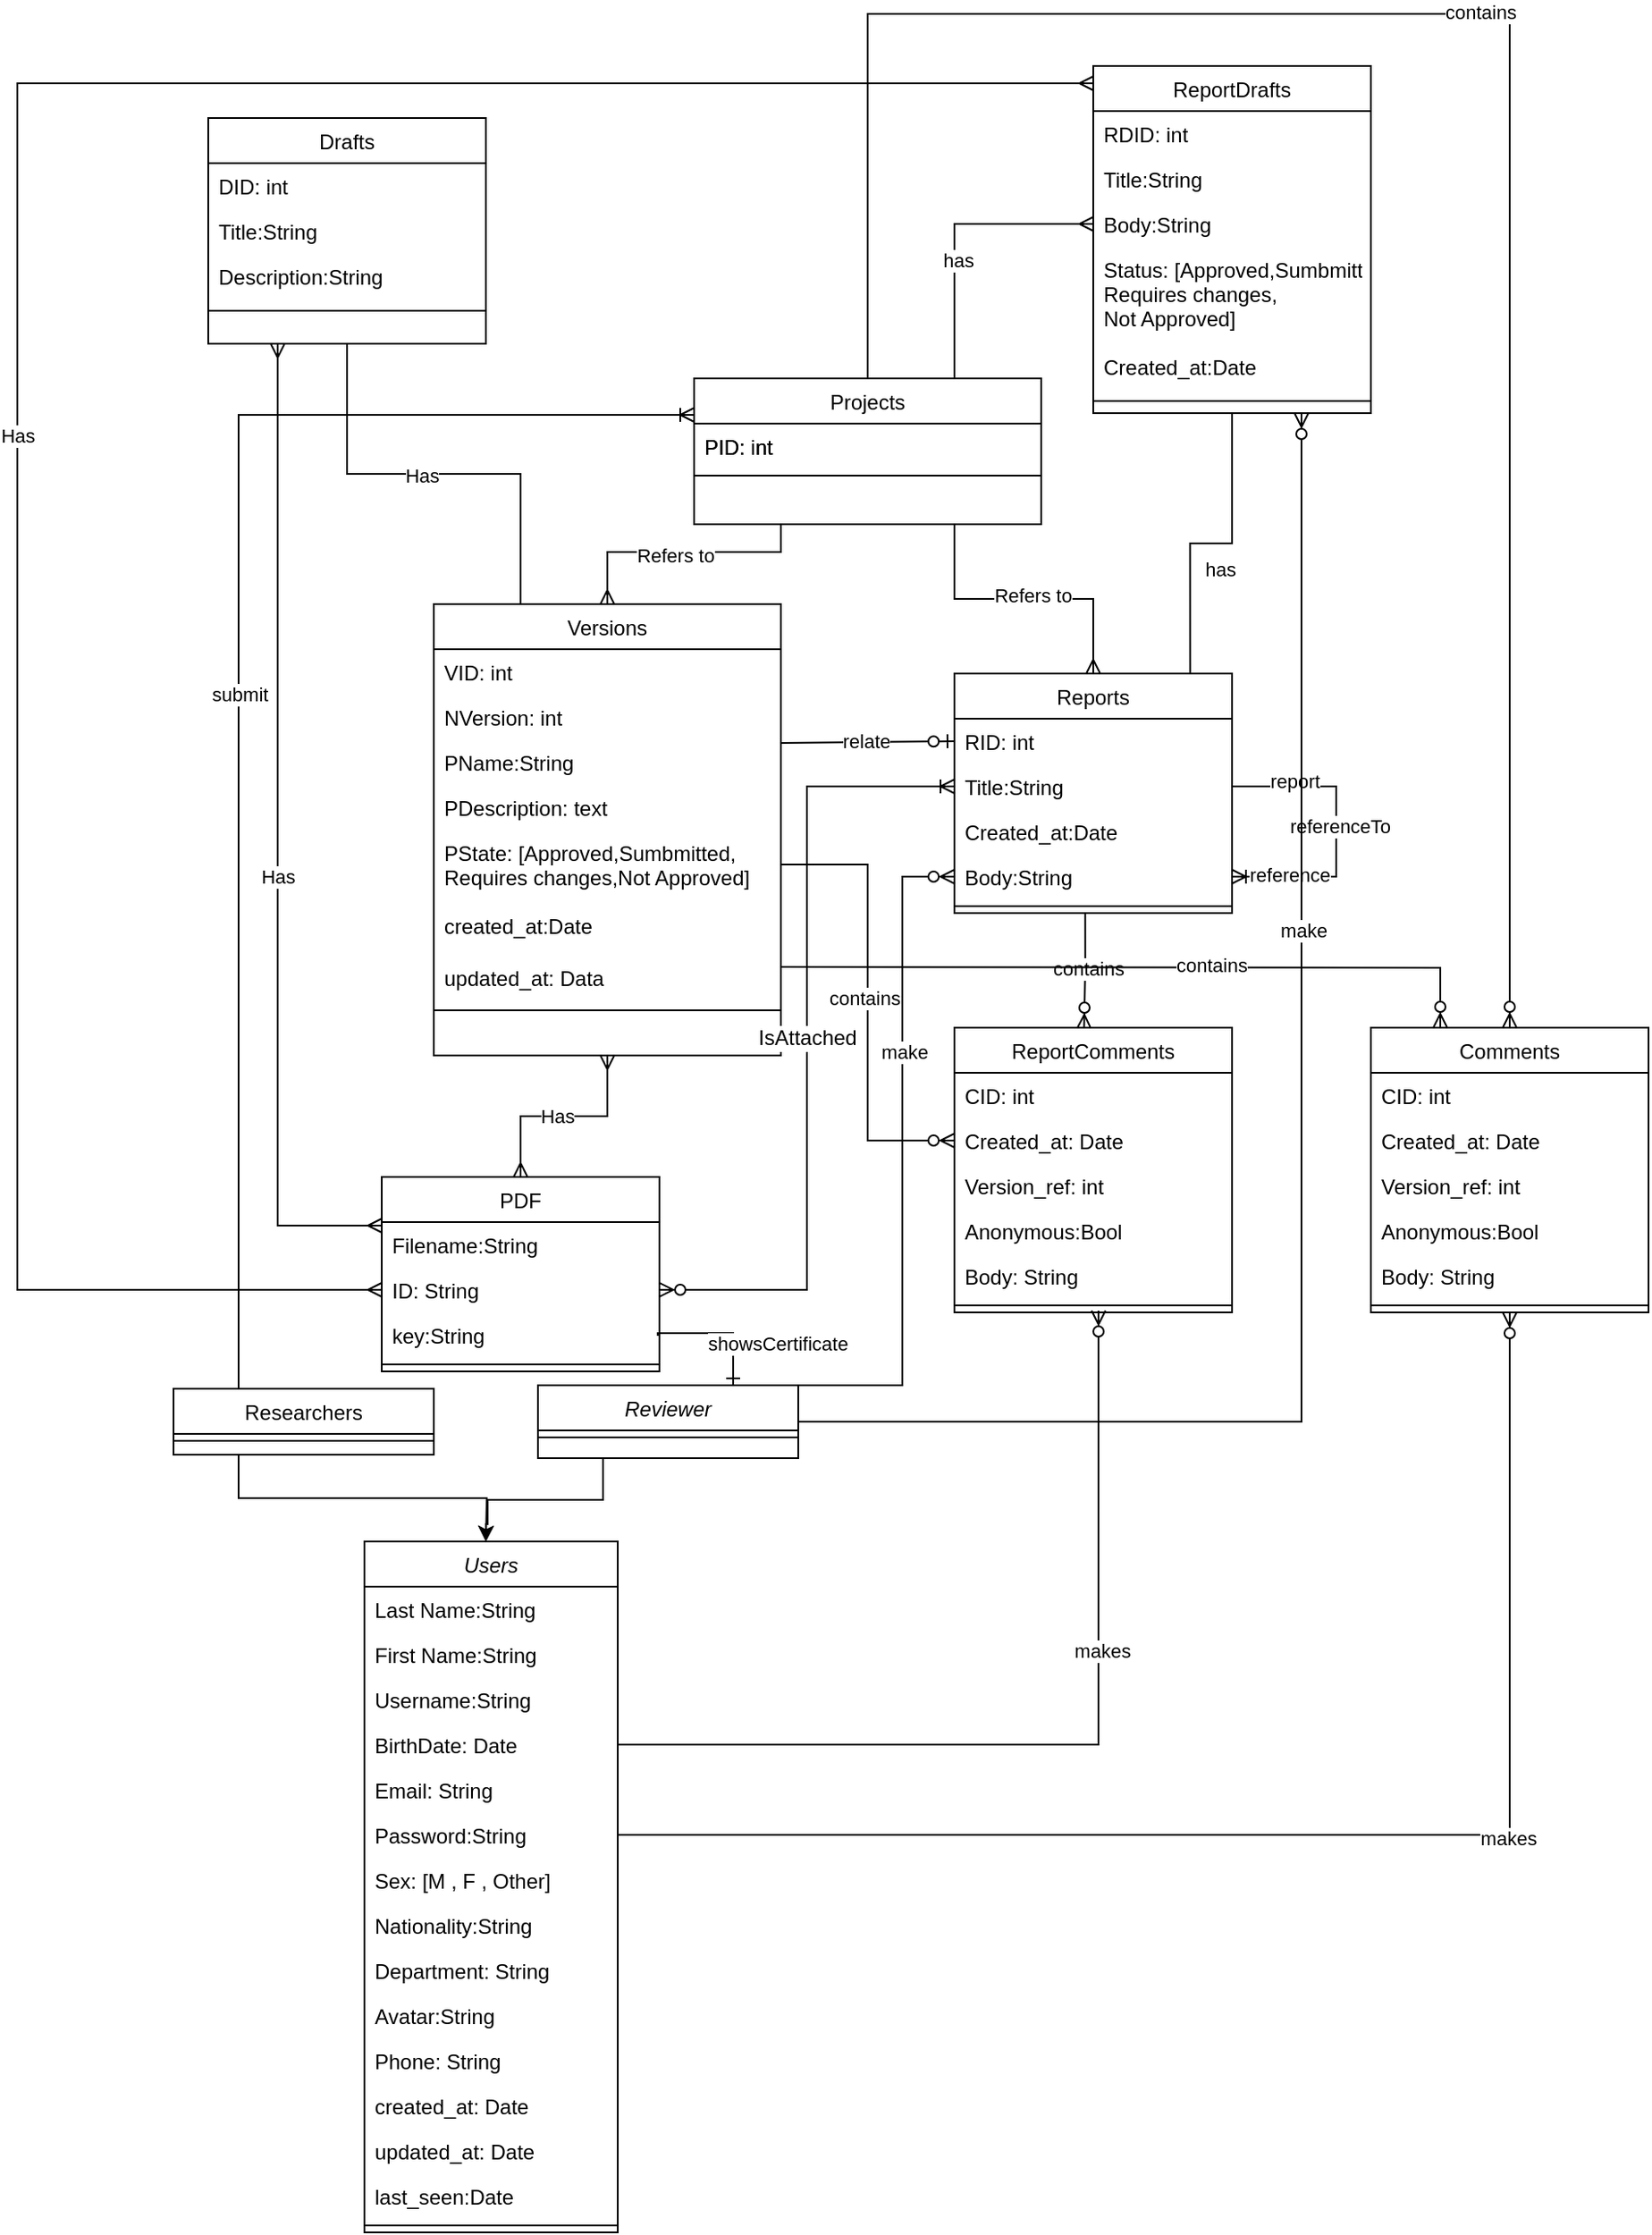 <mxfile version="21.6.6" type="device">
  <diagram id="C5RBs43oDa-KdzZeNtuy" name="Page-1">
    <mxGraphModel dx="1781" dy="1721" grid="1" gridSize="10" guides="1" tooltips="1" connect="1" arrows="1" fold="1" page="1" pageScale="1" pageWidth="827" pageHeight="1169" math="0" shadow="0">
      <root>
        <mxCell id="WIyWlLk6GJQsqaUBKTNV-0" />
        <mxCell id="WIyWlLk6GJQsqaUBKTNV-1" parent="WIyWlLk6GJQsqaUBKTNV-0" />
        <mxCell id="GNHPBiYZyeX198UrOpPf-7" style="edgeStyle=orthogonalEdgeStyle;rounded=0;orthogonalLoop=1;jettySize=auto;html=1;exitX=0.25;exitY=1;exitDx=0;exitDy=0;" parent="WIyWlLk6GJQsqaUBKTNV-1" source="zkfFHV4jXpPFQw0GAbJ--6" edge="1">
          <mxGeometry relative="1" as="geometry">
            <mxPoint x="100" y="640" as="targetPoint" />
          </mxGeometry>
        </mxCell>
        <mxCell id="zkfFHV4jXpPFQw0GAbJ--6" value="Researchers" style="swimlane;fontStyle=0;align=center;verticalAlign=top;childLayout=stackLayout;horizontal=1;startSize=26;horizontalStack=0;resizeParent=1;resizeLast=0;collapsible=1;marginBottom=0;rounded=0;shadow=0;strokeWidth=1;" parent="WIyWlLk6GJQsqaUBKTNV-1" vertex="1">
          <mxGeometry x="-80" y="552" width="150" height="38" as="geometry">
            <mxRectangle x="130" y="380" width="160" height="26" as="alternateBounds" />
          </mxGeometry>
        </mxCell>
        <mxCell id="lq1cmqwwzfKhn_KJYQur-29" style="line;html=1;strokeWidth=1;align=left;verticalAlign=middle;spacingTop=-1;spacingLeft=3;spacingRight=3;rotatable=0;labelPosition=right;points=[];portConstraint=eastwest;" parent="zkfFHV4jXpPFQw0GAbJ--6" vertex="1">
          <mxGeometry y="26" width="150" height="8" as="geometry" />
        </mxCell>
        <mxCell id="zkfFHV4jXpPFQw0GAbJ--13" value="Versions" style="swimlane;fontStyle=0;align=center;verticalAlign=top;childLayout=stackLayout;horizontal=1;startSize=26;horizontalStack=0;resizeParent=1;resizeLast=0;collapsible=1;marginBottom=0;rounded=0;shadow=0;strokeWidth=1;" parent="WIyWlLk6GJQsqaUBKTNV-1" vertex="1">
          <mxGeometry x="70" y="100" width="200" height="260" as="geometry">
            <mxRectangle x="340" y="380" width="170" height="26" as="alternateBounds" />
          </mxGeometry>
        </mxCell>
        <mxCell id="zkfFHV4jXpPFQw0GAbJ--14" value="VID: int&#xa;" style="text;align=left;verticalAlign=top;spacingLeft=4;spacingRight=4;overflow=hidden;rotatable=0;points=[[0,0.5],[1,0.5]];portConstraint=eastwest;" parent="zkfFHV4jXpPFQw0GAbJ--13" vertex="1">
          <mxGeometry y="26" width="200" height="26" as="geometry" />
        </mxCell>
        <mxCell id="lq1cmqwwzfKhn_KJYQur-51" value="NVersion: int" style="text;align=left;verticalAlign=top;spacingLeft=4;spacingRight=4;overflow=hidden;rotatable=0;points=[[0,0.5],[1,0.5]];portConstraint=eastwest;" parent="zkfFHV4jXpPFQw0GAbJ--13" vertex="1">
          <mxGeometry y="52" width="200" height="26" as="geometry" />
        </mxCell>
        <mxCell id="lq1cmqwwzfKhn_KJYQur-46" value="PName:String" style="text;align=left;verticalAlign=top;spacingLeft=4;spacingRight=4;overflow=hidden;rotatable=0;points=[[0,0.5],[1,0.5]];portConstraint=eastwest;" parent="zkfFHV4jXpPFQw0GAbJ--13" vertex="1">
          <mxGeometry y="78" width="200" height="26" as="geometry" />
        </mxCell>
        <mxCell id="lq1cmqwwzfKhn_KJYQur-47" value="PDescription: text" style="text;align=left;verticalAlign=top;spacingLeft=4;spacingRight=4;overflow=hidden;rotatable=0;points=[[0,0.5],[1,0.5]];portConstraint=eastwest;" parent="zkfFHV4jXpPFQw0GAbJ--13" vertex="1">
          <mxGeometry y="104" width="200" height="26" as="geometry" />
        </mxCell>
        <mxCell id="lq1cmqwwzfKhn_KJYQur-48" value="PState: [Approved,Sumbmitted,&#xa;Requires changes,Not Approved]" style="text;align=left;verticalAlign=top;spacingLeft=4;spacingRight=4;overflow=hidden;rotatable=0;points=[[0,0.5],[1,0.5]];portConstraint=eastwest;" parent="zkfFHV4jXpPFQw0GAbJ--13" vertex="1">
          <mxGeometry y="130" width="200" height="40" as="geometry" />
        </mxCell>
        <mxCell id="GNHPBiYZyeX198UrOpPf-3" value="created_at:Date" style="text;align=left;verticalAlign=middle;spacingLeft=4;spacingRight=4;overflow=hidden;rotatable=0;points=[[0,0.5],[1,0.5]];portConstraint=eastwest;" parent="zkfFHV4jXpPFQw0GAbJ--13" vertex="1">
          <mxGeometry y="170" width="200" height="30" as="geometry" />
        </mxCell>
        <mxCell id="GNHPBiYZyeX198UrOpPf-4" value="updated_at: Data" style="text;align=left;verticalAlign=middle;spacingLeft=4;spacingRight=4;overflow=hidden;rotatable=0;points=[[0,0.5],[1,0.5]];portConstraint=eastwest;" parent="zkfFHV4jXpPFQw0GAbJ--13" vertex="1">
          <mxGeometry y="200" width="200" height="30" as="geometry" />
        </mxCell>
        <mxCell id="zkfFHV4jXpPFQw0GAbJ--15" value="" style="line;html=1;strokeWidth=1;align=left;verticalAlign=middle;spacingTop=-1;spacingLeft=3;spacingRight=3;rotatable=0;labelPosition=right;points=[];portConstraint=eastwest;" parent="zkfFHV4jXpPFQw0GAbJ--13" vertex="1">
          <mxGeometry y="230" width="200" height="8" as="geometry" />
        </mxCell>
        <mxCell id="lq1cmqwwzfKhn_KJYQur-49" style="edgeStyle=orthogonalEdgeStyle;rounded=0;orthogonalLoop=1;jettySize=auto;html=1;exitX=1;exitY=0.5;exitDx=0;exitDy=0;" parent="zkfFHV4jXpPFQw0GAbJ--13" source="lq1cmqwwzfKhn_KJYQur-47" target="lq1cmqwwzfKhn_KJYQur-47" edge="1">
          <mxGeometry relative="1" as="geometry" />
        </mxCell>
        <mxCell id="lq1cmqwwzfKhn_KJYQur-50" style="edgeStyle=orthogonalEdgeStyle;rounded=0;orthogonalLoop=1;jettySize=auto;html=1;exitX=1;exitY=0.5;exitDx=0;exitDy=0;" parent="zkfFHV4jXpPFQw0GAbJ--13" source="lq1cmqwwzfKhn_KJYQur-47" target="lq1cmqwwzfKhn_KJYQur-47" edge="1">
          <mxGeometry relative="1" as="geometry" />
        </mxCell>
        <mxCell id="lq1cmqwwzfKhn_KJYQur-43" value="PDF" style="swimlane;fontStyle=0;align=center;verticalAlign=top;childLayout=stackLayout;horizontal=1;startSize=26;horizontalStack=0;resizeParent=1;resizeLast=0;collapsible=1;marginBottom=0;rounded=0;shadow=0;strokeWidth=1;" parent="WIyWlLk6GJQsqaUBKTNV-1" vertex="1">
          <mxGeometry x="40" y="430" width="160" height="112" as="geometry">
            <mxRectangle x="340" y="380" width="170" height="26" as="alternateBounds" />
          </mxGeometry>
        </mxCell>
        <mxCell id="GNHPBiYZyeX198UrOpPf-59" value="Filename:String" style="text;align=left;verticalAlign=top;spacingLeft=4;spacingRight=4;overflow=hidden;rotatable=0;points=[[0,0.5],[1,0.5]];portConstraint=eastwest;" parent="lq1cmqwwzfKhn_KJYQur-43" vertex="1">
          <mxGeometry y="26" width="160" height="26" as="geometry" />
        </mxCell>
        <mxCell id="lq1cmqwwzfKhn_KJYQur-44" value="ID: String" style="text;align=left;verticalAlign=top;spacingLeft=4;spacingRight=4;overflow=hidden;rotatable=0;points=[[0,0.5],[1,0.5]];portConstraint=eastwest;" parent="lq1cmqwwzfKhn_KJYQur-43" vertex="1">
          <mxGeometry y="52" width="160" height="26" as="geometry" />
        </mxCell>
        <mxCell id="XqjmY5lZrPrehgrlhh_0-0" value="key:String" style="text;align=left;verticalAlign=top;spacingLeft=4;spacingRight=4;overflow=hidden;rotatable=0;points=[[0,0.5],[1,0.5]];portConstraint=eastwest;" parent="lq1cmqwwzfKhn_KJYQur-43" vertex="1">
          <mxGeometry y="78" width="160" height="26" as="geometry" />
        </mxCell>
        <mxCell id="lq1cmqwwzfKhn_KJYQur-45" value="" style="line;html=1;strokeWidth=1;align=left;verticalAlign=middle;spacingTop=-1;spacingLeft=3;spacingRight=3;rotatable=0;labelPosition=right;points=[];portConstraint=eastwest;" parent="lq1cmqwwzfKhn_KJYQur-43" vertex="1">
          <mxGeometry y="104" width="160" height="8" as="geometry" />
        </mxCell>
        <mxCell id="lq1cmqwwzfKhn_KJYQur-52" value="Reports" style="swimlane;fontStyle=0;align=center;verticalAlign=top;childLayout=stackLayout;horizontal=1;startSize=26;horizontalStack=0;resizeParent=1;resizeLast=0;collapsible=1;marginBottom=0;rounded=0;shadow=0;strokeWidth=1;" parent="WIyWlLk6GJQsqaUBKTNV-1" vertex="1">
          <mxGeometry x="370" y="140" width="160" height="138" as="geometry">
            <mxRectangle x="340" y="380" width="170" height="26" as="alternateBounds" />
          </mxGeometry>
        </mxCell>
        <mxCell id="lq1cmqwwzfKhn_KJYQur-53" value="RID: int" style="text;align=left;verticalAlign=top;spacingLeft=4;spacingRight=4;overflow=hidden;rotatable=0;points=[[0,0.5],[1,0.5]];portConstraint=eastwest;" parent="lq1cmqwwzfKhn_KJYQur-52" vertex="1">
          <mxGeometry y="26" width="160" height="26" as="geometry" />
        </mxCell>
        <mxCell id="lq1cmqwwzfKhn_KJYQur-76" value="Title:String&#xa;" style="text;align=left;verticalAlign=top;spacingLeft=4;spacingRight=4;overflow=hidden;rotatable=0;points=[[0,0.5],[1,0.5]];portConstraint=eastwest;" parent="lq1cmqwwzfKhn_KJYQur-52" vertex="1">
          <mxGeometry y="52" width="160" height="26" as="geometry" />
        </mxCell>
        <mxCell id="GNHPBiYZyeX198UrOpPf-60" value="Created_at:Date" style="text;align=left;verticalAlign=top;spacingLeft=4;spacingRight=4;overflow=hidden;rotatable=0;points=[[0,0.5],[1,0.5]];portConstraint=eastwest;" parent="lq1cmqwwzfKhn_KJYQur-52" vertex="1">
          <mxGeometry y="78" width="160" height="26" as="geometry" />
        </mxCell>
        <mxCell id="lq1cmqwwzfKhn_KJYQur-77" value="Body:String" style="text;align=left;verticalAlign=top;spacingLeft=4;spacingRight=4;overflow=hidden;rotatable=0;points=[[0,0.5],[1,0.5]];portConstraint=eastwest;" parent="lq1cmqwwzfKhn_KJYQur-52" vertex="1">
          <mxGeometry y="104" width="160" height="26" as="geometry" />
        </mxCell>
        <mxCell id="wroGdo5XROA4ETveh8ha-8" value="" style="endArrow=none;html=1;rounded=0;entryX=1;entryY=0.5;entryDx=0;entryDy=0;exitX=1;exitY=0.5;exitDx=0;exitDy=0;edgeStyle=orthogonalEdgeStyle;startArrow=ERoneToMany;startFill=0;endFill=0;" parent="lq1cmqwwzfKhn_KJYQur-52" source="lq1cmqwwzfKhn_KJYQur-77" target="lq1cmqwwzfKhn_KJYQur-76" edge="1">
          <mxGeometry width="50" height="50" relative="1" as="geometry">
            <mxPoint x="150" y="170" as="sourcePoint" />
            <mxPoint x="200" y="120" as="targetPoint" />
            <Array as="points">
              <mxPoint x="220" y="117" />
              <mxPoint x="220" y="65" />
            </Array>
          </mxGeometry>
        </mxCell>
        <mxCell id="wroGdo5XROA4ETveh8ha-9" value="referenceTo" style="edgeLabel;html=1;align=center;verticalAlign=middle;resizable=0;points=[];" parent="wroGdo5XROA4ETveh8ha-8" vertex="1" connectable="0">
          <mxGeometry x="0.029" y="-2" relative="1" as="geometry">
            <mxPoint y="-1" as="offset" />
          </mxGeometry>
        </mxCell>
        <mxCell id="wroGdo5XROA4ETveh8ha-10" value="report" style="edgeLabel;html=1;align=center;verticalAlign=middle;resizable=0;points=[];" parent="wroGdo5XROA4ETveh8ha-8" vertex="1" connectable="0">
          <mxGeometry x="0.585" y="-4" relative="1" as="geometry">
            <mxPoint y="1" as="offset" />
          </mxGeometry>
        </mxCell>
        <mxCell id="wroGdo5XROA4ETveh8ha-11" value="reference" style="edgeLabel;html=1;align=center;verticalAlign=middle;resizable=0;points=[];" parent="wroGdo5XROA4ETveh8ha-8" vertex="1" connectable="0">
          <mxGeometry x="-0.624" relative="1" as="geometry">
            <mxPoint y="-1" as="offset" />
          </mxGeometry>
        </mxCell>
        <mxCell id="lq1cmqwwzfKhn_KJYQur-54" value="" style="line;html=1;strokeWidth=1;align=left;verticalAlign=middle;spacingTop=-1;spacingLeft=3;spacingRight=3;rotatable=0;labelPosition=right;points=[];portConstraint=eastwest;" parent="lq1cmqwwzfKhn_KJYQur-52" vertex="1">
          <mxGeometry y="130" width="160" height="8" as="geometry" />
        </mxCell>
        <mxCell id="zkfFHV4jXpPFQw0GAbJ--17" value="Projects" style="swimlane;fontStyle=0;align=center;verticalAlign=top;childLayout=stackLayout;horizontal=1;startSize=26;horizontalStack=0;resizeParent=1;resizeLast=0;collapsible=1;marginBottom=0;rounded=0;shadow=0;strokeWidth=1;" parent="WIyWlLk6GJQsqaUBKTNV-1" vertex="1">
          <mxGeometry x="220" y="-30" width="200" height="84" as="geometry">
            <mxRectangle x="550" y="140" width="160" height="26" as="alternateBounds" />
          </mxGeometry>
        </mxCell>
        <mxCell id="zkfFHV4jXpPFQw0GAbJ--18" value="PID: int" style="text;align=left;verticalAlign=top;spacingLeft=4;spacingRight=4;overflow=hidden;rotatable=0;points=[[0,0.5],[1,0.5]];portConstraint=eastwest;" parent="zkfFHV4jXpPFQw0GAbJ--17" vertex="1">
          <mxGeometry y="26" width="200" height="26" as="geometry" />
        </mxCell>
        <mxCell id="zkfFHV4jXpPFQw0GAbJ--23" value="" style="line;html=1;strokeWidth=1;align=left;verticalAlign=middle;spacingTop=-1;spacingLeft=3;spacingRight=3;rotatable=0;labelPosition=right;points=[];portConstraint=eastwest;" parent="zkfFHV4jXpPFQw0GAbJ--17" vertex="1">
          <mxGeometry y="52" width="200" height="8" as="geometry" />
        </mxCell>
        <mxCell id="lq1cmqwwzfKhn_KJYQur-65" value="" style="fontSize=12;html=1;endArrow=ERoneToMany;rounded=0;exitX=0.25;exitY=0;exitDx=0;exitDy=0;entryX=0;entryY=0.25;entryDx=0;entryDy=0;edgeStyle=orthogonalEdgeStyle;" parent="WIyWlLk6GJQsqaUBKTNV-1" source="zkfFHV4jXpPFQw0GAbJ--6" target="zkfFHV4jXpPFQw0GAbJ--17" edge="1">
          <mxGeometry width="100" height="100" relative="1" as="geometry">
            <mxPoint x="-80" y="290" as="sourcePoint" />
            <mxPoint x="20" y="190" as="targetPoint" />
          </mxGeometry>
        </mxCell>
        <mxCell id="lq1cmqwwzfKhn_KJYQur-66" value="submit" style="edgeLabel;html=1;align=center;verticalAlign=middle;resizable=0;points=[];" parent="lq1cmqwwzfKhn_KJYQur-65" vertex="1" connectable="0">
          <mxGeometry x="-0.029" relative="1" as="geometry">
            <mxPoint as="offset" />
          </mxGeometry>
        </mxCell>
        <mxCell id="lq1cmqwwzfKhn_KJYQur-69" value="" style="fontSize=12;html=1;endArrow=ERmany;startArrow=ERmany;rounded=0;exitX=0.5;exitY=0;exitDx=0;exitDy=0;edgeStyle=orthogonalEdgeStyle;entryX=0.5;entryY=1;entryDx=0;entryDy=0;" parent="WIyWlLk6GJQsqaUBKTNV-1" source="lq1cmqwwzfKhn_KJYQur-43" target="zkfFHV4jXpPFQw0GAbJ--13" edge="1">
          <mxGeometry width="100" height="100" relative="1" as="geometry">
            <mxPoint x="20" y="410" as="sourcePoint" />
            <mxPoint x="-30" y="360" as="targetPoint" />
          </mxGeometry>
        </mxCell>
        <mxCell id="lq1cmqwwzfKhn_KJYQur-70" value="Has" style="edgeLabel;html=1;align=center;verticalAlign=middle;resizable=0;points=[];" parent="lq1cmqwwzfKhn_KJYQur-69" vertex="1" connectable="0">
          <mxGeometry x="-0.079" relative="1" as="geometry">
            <mxPoint as="offset" />
          </mxGeometry>
        </mxCell>
        <mxCell id="lq1cmqwwzfKhn_KJYQur-74" value="" style="edgeStyle=orthogonalEdgeStyle;fontSize=12;html=1;endArrow=ERmany;rounded=0;entryX=0.5;entryY=0;entryDx=0;entryDy=0;exitX=0.75;exitY=1;exitDx=0;exitDy=0;" parent="WIyWlLk6GJQsqaUBKTNV-1" source="zkfFHV4jXpPFQw0GAbJ--17" target="lq1cmqwwzfKhn_KJYQur-52" edge="1">
          <mxGeometry width="100" height="100" relative="1" as="geometry">
            <mxPoint x="380" y="60" as="sourcePoint" />
            <mxPoint x="540" y="30" as="targetPoint" />
          </mxGeometry>
        </mxCell>
        <mxCell id="lq1cmqwwzfKhn_KJYQur-75" value="Refers to" style="edgeLabel;html=1;align=center;verticalAlign=middle;resizable=0;points=[];" parent="lq1cmqwwzfKhn_KJYQur-74" vertex="1" connectable="0">
          <mxGeometry x="0.059" y="2" relative="1" as="geometry">
            <mxPoint as="offset" />
          </mxGeometry>
        </mxCell>
        <mxCell id="lq1cmqwwzfKhn_KJYQur-7" value="Users" style="swimlane;fontStyle=2;align=center;verticalAlign=top;childLayout=stackLayout;horizontal=1;startSize=26;horizontalStack=0;resizeParent=1;resizeLast=0;collapsible=1;marginBottom=0;rounded=0;shadow=0;strokeWidth=1;" parent="WIyWlLk6GJQsqaUBKTNV-1" vertex="1">
          <mxGeometry x="30" y="640" width="146" height="398" as="geometry">
            <mxRectangle x="280" y="120" width="160" height="26" as="alternateBounds" />
          </mxGeometry>
        </mxCell>
        <mxCell id="lq1cmqwwzfKhn_KJYQur-18" value="Last Name:String&#xa;" style="text;align=left;verticalAlign=top;spacingLeft=4;spacingRight=4;overflow=hidden;rotatable=0;points=[[0,0.5],[1,0.5]];portConstraint=eastwest;rounded=0;shadow=0;html=0;" parent="lq1cmqwwzfKhn_KJYQur-7" vertex="1">
          <mxGeometry y="26" width="146" height="26" as="geometry" />
        </mxCell>
        <mxCell id="XqjmY5lZrPrehgrlhh_0-7" value="First Name:String" style="text;align=left;verticalAlign=top;spacingLeft=4;spacingRight=4;overflow=hidden;rotatable=0;points=[[0,0.5],[1,0.5]];portConstraint=eastwest;rounded=0;shadow=0;html=0;" parent="lq1cmqwwzfKhn_KJYQur-7" vertex="1">
          <mxGeometry y="52" width="146" height="26" as="geometry" />
        </mxCell>
        <mxCell id="XqjmY5lZrPrehgrlhh_0-8" value="Username:String" style="text;align=left;verticalAlign=top;spacingLeft=4;spacingRight=4;overflow=hidden;rotatable=0;points=[[0,0.5],[1,0.5]];portConstraint=eastwest;rounded=0;shadow=0;html=0;" parent="lq1cmqwwzfKhn_KJYQur-7" vertex="1">
          <mxGeometry y="78" width="146" height="26" as="geometry" />
        </mxCell>
        <mxCell id="lq1cmqwwzfKhn_KJYQur-17" value="BirthDate: Date" style="text;align=left;verticalAlign=top;spacingLeft=4;spacingRight=4;overflow=hidden;rotatable=0;points=[[0,0.5],[1,0.5]];portConstraint=eastwest;rounded=0;shadow=0;html=0;" parent="lq1cmqwwzfKhn_KJYQur-7" vertex="1">
          <mxGeometry y="104" width="146" height="26" as="geometry" />
        </mxCell>
        <mxCell id="lq1cmqwwzfKhn_KJYQur-25" value="Email: String" style="text;align=left;verticalAlign=top;spacingLeft=4;spacingRight=4;overflow=hidden;rotatable=0;points=[[0,0.5],[1,0.5]];portConstraint=eastwest;rounded=0;shadow=0;html=0;" parent="lq1cmqwwzfKhn_KJYQur-7" vertex="1">
          <mxGeometry y="130" width="146" height="26" as="geometry" />
        </mxCell>
        <mxCell id="lq1cmqwwzfKhn_KJYQur-24" value="Password:String" style="text;align=left;verticalAlign=top;spacingLeft=4;spacingRight=4;overflow=hidden;rotatable=0;points=[[0,0.5],[1,0.5]];portConstraint=eastwest;rounded=0;shadow=0;html=0;" parent="lq1cmqwwzfKhn_KJYQur-7" vertex="1">
          <mxGeometry y="156" width="146" height="26" as="geometry" />
        </mxCell>
        <mxCell id="lq1cmqwwzfKhn_KJYQur-23" value="Sex: [M , F , Other]" style="text;align=left;verticalAlign=top;spacingLeft=4;spacingRight=4;overflow=hidden;rotatable=0;points=[[0,0.5],[1,0.5]];portConstraint=eastwest;rounded=0;shadow=0;html=0;" parent="lq1cmqwwzfKhn_KJYQur-7" vertex="1">
          <mxGeometry y="182" width="146" height="26" as="geometry" />
        </mxCell>
        <mxCell id="lq1cmqwwzfKhn_KJYQur-22" value="Nationality:String" style="text;align=left;verticalAlign=top;spacingLeft=4;spacingRight=4;overflow=hidden;rotatable=0;points=[[0,0.5],[1,0.5]];portConstraint=eastwest;rounded=0;shadow=0;html=0;" parent="lq1cmqwwzfKhn_KJYQur-7" vertex="1">
          <mxGeometry y="208" width="146" height="26" as="geometry" />
        </mxCell>
        <mxCell id="YdfEmkate--qVVGQjoZa-21" value="Department: String" style="text;align=left;verticalAlign=top;spacingLeft=4;spacingRight=4;overflow=hidden;rotatable=0;points=[[0,0.5],[1,0.5]];portConstraint=eastwest;rounded=0;shadow=0;html=0;" parent="lq1cmqwwzfKhn_KJYQur-7" vertex="1">
          <mxGeometry y="234" width="146" height="26" as="geometry" />
        </mxCell>
        <mxCell id="lq1cmqwwzfKhn_KJYQur-21" value="Avatar:String" style="text;align=left;verticalAlign=top;spacingLeft=4;spacingRight=4;overflow=hidden;rotatable=0;points=[[0,0.5],[1,0.5]];portConstraint=eastwest;rounded=0;shadow=0;html=0;" parent="lq1cmqwwzfKhn_KJYQur-7" vertex="1">
          <mxGeometry y="260" width="146" height="26" as="geometry" />
        </mxCell>
        <mxCell id="KPdkZmbJMNGxoo4ZxVbR-0" value="Phone: String " style="text;align=left;verticalAlign=top;spacingLeft=4;spacingRight=4;overflow=hidden;rotatable=0;points=[[0,0.5],[1,0.5]];portConstraint=eastwest;rounded=0;shadow=0;html=0;" parent="lq1cmqwwzfKhn_KJYQur-7" vertex="1">
          <mxGeometry y="286" width="146" height="26" as="geometry" />
        </mxCell>
        <mxCell id="XqjmY5lZrPrehgrlhh_0-10" value="created_at: Date" style="text;align=left;verticalAlign=top;spacingLeft=4;spacingRight=4;overflow=hidden;rotatable=0;points=[[0,0.5],[1,0.5]];portConstraint=eastwest;rounded=0;shadow=0;html=0;" parent="lq1cmqwwzfKhn_KJYQur-7" vertex="1">
          <mxGeometry y="312" width="146" height="26" as="geometry" />
        </mxCell>
        <mxCell id="XqjmY5lZrPrehgrlhh_0-11" value="updated_at: Date" style="text;align=left;verticalAlign=top;spacingLeft=4;spacingRight=4;overflow=hidden;rotatable=0;points=[[0,0.5],[1,0.5]];portConstraint=eastwest;rounded=0;shadow=0;html=0;" parent="lq1cmqwwzfKhn_KJYQur-7" vertex="1">
          <mxGeometry y="338" width="146" height="26" as="geometry" />
        </mxCell>
        <mxCell id="XqjmY5lZrPrehgrlhh_0-12" value="last_seen:Date" style="text;align=left;verticalAlign=top;spacingLeft=4;spacingRight=4;overflow=hidden;rotatable=0;points=[[0,0.5],[1,0.5]];portConstraint=eastwest;rounded=0;shadow=0;html=0;" parent="lq1cmqwwzfKhn_KJYQur-7" vertex="1">
          <mxGeometry y="364" width="146" height="26" as="geometry" />
        </mxCell>
        <mxCell id="lq1cmqwwzfKhn_KJYQur-11" value="" style="line;html=1;strokeWidth=1;align=left;verticalAlign=middle;spacingTop=-1;spacingLeft=3;spacingRight=3;rotatable=0;labelPosition=right;points=[];portConstraint=eastwest;" parent="lq1cmqwwzfKhn_KJYQur-7" vertex="1">
          <mxGeometry y="390" width="146" height="8" as="geometry" />
        </mxCell>
        <mxCell id="YdfEmkate--qVVGQjoZa-13" value="" style="edgeStyle=orthogonalEdgeStyle;fontSize=12;html=1;endArrow=ERzeroToMany;endFill=1;rounded=0;exitX=0.471;exitY=0.964;exitDx=0;exitDy=0;exitPerimeter=0;entryX=0.467;entryY=0.003;entryDx=0;entryDy=0;entryPerimeter=0;" parent="WIyWlLk6GJQsqaUBKTNV-1" source="lq1cmqwwzfKhn_KJYQur-54" target="GNHPBiYZyeX198UrOpPf-41" edge="1">
          <mxGeometry width="100" height="100" relative="1" as="geometry">
            <mxPoint x="445" y="260" as="sourcePoint" />
            <mxPoint x="445" y="340" as="targetPoint" />
          </mxGeometry>
        </mxCell>
        <mxCell id="YdfEmkate--qVVGQjoZa-14" value="contains" style="edgeLabel;html=1;align=center;verticalAlign=middle;resizable=0;points=[];" parent="YdfEmkate--qVVGQjoZa-13" vertex="1" connectable="0">
          <mxGeometry x="-0.033" y="1" relative="1" as="geometry">
            <mxPoint as="offset" />
          </mxGeometry>
        </mxCell>
        <mxCell id="YdfEmkate--qVVGQjoZa-24" value="" style="fontSize=12;html=1;endArrow=ERzeroToOne;startArrow=none;rounded=0;entryX=0;entryY=0.5;entryDx=0;entryDy=0;endFill=0;startFill=0;" parent="WIyWlLk6GJQsqaUBKTNV-1" target="lq1cmqwwzfKhn_KJYQur-53" edge="1">
          <mxGeometry width="100" height="100" relative="1" as="geometry">
            <mxPoint x="270" y="180" as="sourcePoint" />
            <mxPoint x="660" y="60" as="targetPoint" />
          </mxGeometry>
        </mxCell>
        <mxCell id="YdfEmkate--qVVGQjoZa-25" value="relate" style="edgeLabel;html=1;align=center;verticalAlign=middle;resizable=0;points=[];" parent="YdfEmkate--qVVGQjoZa-24" vertex="1" connectable="0">
          <mxGeometry x="-0.016" y="1" relative="1" as="geometry">
            <mxPoint as="offset" />
          </mxGeometry>
        </mxCell>
        <mxCell id="YdfEmkate--qVVGQjoZa-26" value="" style="edgeStyle=orthogonalEdgeStyle;fontSize=12;html=1;endArrow=ERmany;rounded=0;entryX=0.5;entryY=0;entryDx=0;entryDy=0;exitX=0.25;exitY=1;exitDx=0;exitDy=0;" parent="WIyWlLk6GJQsqaUBKTNV-1" source="zkfFHV4jXpPFQw0GAbJ--17" target="zkfFHV4jXpPFQw0GAbJ--13" edge="1">
          <mxGeometry width="100" height="100" relative="1" as="geometry">
            <mxPoint x="380" y="64" as="sourcePoint" />
            <mxPoint x="430" y="150" as="targetPoint" />
            <Array as="points">
              <mxPoint x="270" y="70" />
              <mxPoint x="170" y="70" />
            </Array>
          </mxGeometry>
        </mxCell>
        <mxCell id="YdfEmkate--qVVGQjoZa-27" value="Refers to" style="edgeLabel;html=1;align=center;verticalAlign=middle;resizable=0;points=[];" parent="YdfEmkate--qVVGQjoZa-26" vertex="1" connectable="0">
          <mxGeometry x="0.059" y="2" relative="1" as="geometry">
            <mxPoint as="offset" />
          </mxGeometry>
        </mxCell>
        <mxCell id="YdfEmkate--qVVGQjoZa-29" value="IsAttached" style="edgeStyle=orthogonalEdgeStyle;fontSize=12;html=1;endArrow=ERoneToMany;startArrow=ERzeroToMany;rounded=0;entryX=0;entryY=0.5;entryDx=0;entryDy=0;exitX=1;exitY=0.5;exitDx=0;exitDy=0;" parent="WIyWlLk6GJQsqaUBKTNV-1" source="lq1cmqwwzfKhn_KJYQur-44" target="lq1cmqwwzfKhn_KJYQur-76" edge="1">
          <mxGeometry width="100" height="100" relative="1" as="geometry">
            <mxPoint x="250" y="400" as="sourcePoint" />
            <mxPoint x="350" y="300" as="targetPoint" />
            <mxPoint as="offset" />
          </mxGeometry>
        </mxCell>
        <mxCell id="XqjmY5lZrPrehgrlhh_0-5" style="edgeStyle=orthogonalEdgeStyle;rounded=0;orthogonalLoop=1;jettySize=auto;html=1;exitX=0.25;exitY=1;exitDx=0;exitDy=0;" parent="WIyWlLk6GJQsqaUBKTNV-1" source="KPdkZmbJMNGxoo4ZxVbR-2" edge="1">
          <mxGeometry relative="1" as="geometry">
            <mxPoint x="100" y="640" as="targetPoint" />
            <Array as="points">
              <mxPoint x="168" y="616" />
              <mxPoint x="101" y="616" />
              <mxPoint x="101" y="630" />
              <mxPoint x="100" y="630" />
            </Array>
          </mxGeometry>
        </mxCell>
        <mxCell id="KPdkZmbJMNGxoo4ZxVbR-2" value="Reviewer" style="swimlane;fontStyle=2;align=center;verticalAlign=top;childLayout=stackLayout;horizontal=1;startSize=26;horizontalStack=0;resizeParent=1;resizeLast=0;collapsible=1;marginBottom=0;rounded=0;shadow=0;strokeWidth=1;" parent="WIyWlLk6GJQsqaUBKTNV-1" vertex="1">
          <mxGeometry x="130" y="550" width="150" height="42" as="geometry">
            <mxRectangle x="280" y="120" width="160" height="26" as="alternateBounds" />
          </mxGeometry>
        </mxCell>
        <mxCell id="XqjmY5lZrPrehgrlhh_0-3" style="line;html=1;strokeWidth=1;align=left;verticalAlign=middle;spacingTop=-1;spacingLeft=3;spacingRight=3;rotatable=0;labelPosition=right;points=[];portConstraint=eastwest;" parent="KPdkZmbJMNGxoo4ZxVbR-2" vertex="1">
          <mxGeometry y="26" width="150" height="8" as="geometry" />
        </mxCell>
        <mxCell id="KPdkZmbJMNGxoo4ZxVbR-23" value="Projects" style="swimlane;fontStyle=0;align=center;verticalAlign=top;childLayout=stackLayout;horizontal=1;startSize=26;horizontalStack=0;resizeParent=1;resizeLast=0;collapsible=1;marginBottom=0;rounded=0;shadow=0;strokeWidth=1;" parent="WIyWlLk6GJQsqaUBKTNV-1" vertex="1">
          <mxGeometry x="220" y="-30" width="200" height="84" as="geometry">
            <mxRectangle x="550" y="140" width="160" height="26" as="alternateBounds" />
          </mxGeometry>
        </mxCell>
        <mxCell id="KPdkZmbJMNGxoo4ZxVbR-24" value="PID: int" style="text;align=left;verticalAlign=top;spacingLeft=4;spacingRight=4;overflow=hidden;rotatable=0;points=[[0,0.5],[1,0.5]];portConstraint=eastwest;" parent="KPdkZmbJMNGxoo4ZxVbR-23" vertex="1">
          <mxGeometry y="26" width="200" height="26" as="geometry" />
        </mxCell>
        <mxCell id="KPdkZmbJMNGxoo4ZxVbR-25" value="" style="line;html=1;strokeWidth=1;align=left;verticalAlign=middle;spacingTop=-1;spacingLeft=3;spacingRight=3;rotatable=0;labelPosition=right;points=[];portConstraint=eastwest;" parent="KPdkZmbJMNGxoo4ZxVbR-23" vertex="1">
          <mxGeometry y="52" width="200" height="8" as="geometry" />
        </mxCell>
        <mxCell id="KPdkZmbJMNGxoo4ZxVbR-50" value="" style="fontSize=12;html=1;endArrow=ERzeroToMany;startArrow=none;rounded=0;exitX=1;exitY=0.5;exitDx=0;exitDy=0;edgeStyle=orthogonalEdgeStyle;startFill=0;entryX=0.519;entryY=0.875;entryDx=0;entryDy=0;entryPerimeter=0;" parent="WIyWlLk6GJQsqaUBKTNV-1" source="lq1cmqwwzfKhn_KJYQur-17" edge="1" target="GNHPBiYZyeX198UrOpPf-44">
          <mxGeometry width="100" height="100" relative="1" as="geometry">
            <mxPoint x="190" y="760" as="sourcePoint" />
            <mxPoint x="440" y="480" as="targetPoint" />
          </mxGeometry>
        </mxCell>
        <mxCell id="KPdkZmbJMNGxoo4ZxVbR-51" value="makes" style="edgeLabel;html=1;align=center;verticalAlign=middle;resizable=0;points=[];" parent="KPdkZmbJMNGxoo4ZxVbR-50" vertex="1" connectable="0">
          <mxGeometry x="0.259" y="-2" relative="1" as="geometry">
            <mxPoint as="offset" />
          </mxGeometry>
        </mxCell>
        <mxCell id="GNHPBiYZyeX198UrOpPf-8" value="ReportDrafts" style="swimlane;fontStyle=0;align=center;verticalAlign=top;childLayout=stackLayout;horizontal=1;startSize=26;horizontalStack=0;resizeParent=1;resizeLast=0;collapsible=1;marginBottom=0;rounded=0;shadow=0;strokeWidth=1;" parent="WIyWlLk6GJQsqaUBKTNV-1" vertex="1">
          <mxGeometry x="450" y="-210" width="160" height="200" as="geometry">
            <mxRectangle x="340" y="380" width="170" height="26" as="alternateBounds" />
          </mxGeometry>
        </mxCell>
        <mxCell id="GNHPBiYZyeX198UrOpPf-9" value="RDID: int" style="text;align=left;verticalAlign=top;spacingLeft=4;spacingRight=4;overflow=hidden;rotatable=0;points=[[0,0.5],[1,0.5]];portConstraint=eastwest;" parent="GNHPBiYZyeX198UrOpPf-8" vertex="1">
          <mxGeometry y="26" width="160" height="26" as="geometry" />
        </mxCell>
        <mxCell id="GNHPBiYZyeX198UrOpPf-10" value="Title:String&#xa;" style="text;align=left;verticalAlign=top;spacingLeft=4;spacingRight=4;overflow=hidden;rotatable=0;points=[[0,0.5],[1,0.5]];portConstraint=eastwest;" parent="GNHPBiYZyeX198UrOpPf-8" vertex="1">
          <mxGeometry y="52" width="160" height="26" as="geometry" />
        </mxCell>
        <mxCell id="GNHPBiYZyeX198UrOpPf-11" value="Body:String" style="text;align=left;verticalAlign=top;spacingLeft=4;spacingRight=4;overflow=hidden;rotatable=0;points=[[0,0.5],[1,0.5]];portConstraint=eastwest;" parent="GNHPBiYZyeX198UrOpPf-8" vertex="1">
          <mxGeometry y="78" width="160" height="26" as="geometry" />
        </mxCell>
        <mxCell id="GNHPBiYZyeX198UrOpPf-13" value="Status: [Approved,Sumbmitted,&#xa;Requires changes,&#xa;Not Approved]" style="text;align=left;verticalAlign=top;spacingLeft=4;spacingRight=4;overflow=hidden;rotatable=0;points=[[0,0.5],[1,0.5]];portConstraint=eastwest;" parent="GNHPBiYZyeX198UrOpPf-8" vertex="1">
          <mxGeometry y="104" width="160" height="56" as="geometry" />
        </mxCell>
        <mxCell id="GNHPBiYZyeX198UrOpPf-15" value="Created_at:Date" style="text;align=left;verticalAlign=top;spacingLeft=4;spacingRight=4;overflow=hidden;rotatable=0;points=[[0,0.5],[1,0.5]];portConstraint=eastwest;" parent="GNHPBiYZyeX198UrOpPf-8" vertex="1">
          <mxGeometry y="160" width="160" height="26" as="geometry" />
        </mxCell>
        <mxCell id="GNHPBiYZyeX198UrOpPf-12" value="" style="line;html=1;strokeWidth=1;align=left;verticalAlign=middle;spacingTop=-1;spacingLeft=3;spacingRight=3;rotatable=0;labelPosition=right;points=[];portConstraint=eastwest;" parent="GNHPBiYZyeX198UrOpPf-8" vertex="1">
          <mxGeometry y="186" width="160" height="14" as="geometry" />
        </mxCell>
        <mxCell id="GNHPBiYZyeX198UrOpPf-21" value="" style="fontSize=12;html=1;endArrow=none;startArrow=ERone;rounded=0;exitX=0.75;exitY=0;exitDx=0;exitDy=0;edgeStyle=orthogonalEdgeStyle;entryX=1;entryY=0.5;entryDx=0;entryDy=0;startFill=0;endFill=0;" parent="WIyWlLk6GJQsqaUBKTNV-1" source="KPdkZmbJMNGxoo4ZxVbR-2" target="XqjmY5lZrPrehgrlhh_0-0" edge="1">
          <mxGeometry width="100" height="100" relative="1" as="geometry">
            <mxPoint x="130" y="571" as="sourcePoint" />
            <mxPoint x="110" y="516" as="targetPoint" />
            <Array as="points">
              <mxPoint x="243" y="520" />
              <mxPoint x="199" y="520" />
            </Array>
          </mxGeometry>
        </mxCell>
        <mxCell id="GNHPBiYZyeX198UrOpPf-22" value="showsCertificate&lt;br&gt;" style="edgeLabel;html=1;align=center;verticalAlign=middle;resizable=0;points=[];" parent="GNHPBiYZyeX198UrOpPf-21" vertex="1" connectable="0">
          <mxGeometry x="-0.134" y="1" relative="1" as="geometry">
            <mxPoint x="28" y="5" as="offset" />
          </mxGeometry>
        </mxCell>
        <mxCell id="GNHPBiYZyeX198UrOpPf-23" value="Drafts" style="swimlane;fontStyle=0;align=center;verticalAlign=top;childLayout=stackLayout;horizontal=1;startSize=26;horizontalStack=0;resizeParent=1;resizeLast=0;collapsible=1;marginBottom=0;rounded=0;shadow=0;strokeWidth=1;" parent="WIyWlLk6GJQsqaUBKTNV-1" vertex="1">
          <mxGeometry x="-60" y="-180" width="160" height="130" as="geometry">
            <mxRectangle x="340" y="380" width="170" height="26" as="alternateBounds" />
          </mxGeometry>
        </mxCell>
        <mxCell id="GNHPBiYZyeX198UrOpPf-24" value="DID: int" style="text;align=left;verticalAlign=top;spacingLeft=4;spacingRight=4;overflow=hidden;rotatable=0;points=[[0,0.5],[1,0.5]];portConstraint=eastwest;" parent="GNHPBiYZyeX198UrOpPf-23" vertex="1">
          <mxGeometry y="26" width="160" height="26" as="geometry" />
        </mxCell>
        <mxCell id="GNHPBiYZyeX198UrOpPf-25" value="Title:String&#xa;" style="text;align=left;verticalAlign=top;spacingLeft=4;spacingRight=4;overflow=hidden;rotatable=0;points=[[0,0.5],[1,0.5]];portConstraint=eastwest;" parent="GNHPBiYZyeX198UrOpPf-23" vertex="1">
          <mxGeometry y="52" width="160" height="26" as="geometry" />
        </mxCell>
        <mxCell id="GNHPBiYZyeX198UrOpPf-26" value="Description:String" style="text;align=left;verticalAlign=top;spacingLeft=4;spacingRight=4;overflow=hidden;rotatable=0;points=[[0,0.5],[1,0.5]];portConstraint=eastwest;" parent="GNHPBiYZyeX198UrOpPf-23" vertex="1">
          <mxGeometry y="78" width="160" height="26" as="geometry" />
        </mxCell>
        <mxCell id="GNHPBiYZyeX198UrOpPf-30" value="" style="line;html=1;strokeWidth=1;align=left;verticalAlign=middle;spacingTop=-1;spacingLeft=3;spacingRight=3;rotatable=0;labelPosition=right;points=[];portConstraint=eastwest;" parent="GNHPBiYZyeX198UrOpPf-23" vertex="1">
          <mxGeometry y="104" width="160" height="14" as="geometry" />
        </mxCell>
        <mxCell id="GNHPBiYZyeX198UrOpPf-31" value="" style="edgeStyle=orthogonalEdgeStyle;fontSize=12;html=1;endArrow=none;endFill=0;rounded=0;entryX=0.25;entryY=0;entryDx=0;entryDy=0;exitX=0.5;exitY=1;exitDx=0;exitDy=0;" parent="WIyWlLk6GJQsqaUBKTNV-1" source="GNHPBiYZyeX198UrOpPf-23" target="zkfFHV4jXpPFQw0GAbJ--13" edge="1">
          <mxGeometry width="100" height="100" relative="1" as="geometry">
            <mxPoint x="-110" y="150" as="sourcePoint" />
            <mxPoint x="-10" y="50" as="targetPoint" />
          </mxGeometry>
        </mxCell>
        <mxCell id="GNHPBiYZyeX198UrOpPf-32" value="Has" style="edgeLabel;html=1;align=center;verticalAlign=middle;resizable=0;points=[];" parent="GNHPBiYZyeX198UrOpPf-31" vertex="1" connectable="0">
          <mxGeometry x="-0.057" y="-1" relative="1" as="geometry">
            <mxPoint as="offset" />
          </mxGeometry>
        </mxCell>
        <mxCell id="GNHPBiYZyeX198UrOpPf-33" value="" style="fontSize=12;html=1;endArrow=ERmany;startArrow=ERmany;rounded=0;exitX=0;exitY=0.25;exitDx=0;exitDy=0;edgeStyle=orthogonalEdgeStyle;entryX=0.25;entryY=1;entryDx=0;entryDy=0;" parent="WIyWlLk6GJQsqaUBKTNV-1" source="lq1cmqwwzfKhn_KJYQur-43" target="GNHPBiYZyeX198UrOpPf-23" edge="1">
          <mxGeometry width="100" height="100" relative="1" as="geometry">
            <mxPoint x="130" y="440" as="sourcePoint" />
            <mxPoint x="-10" y="-20" as="targetPoint" />
          </mxGeometry>
        </mxCell>
        <mxCell id="GNHPBiYZyeX198UrOpPf-34" value="Has" style="edgeLabel;html=1;align=center;verticalAlign=middle;resizable=0;points=[];" parent="GNHPBiYZyeX198UrOpPf-33" vertex="1" connectable="0">
          <mxGeometry x="-0.079" relative="1" as="geometry">
            <mxPoint as="offset" />
          </mxGeometry>
        </mxCell>
        <mxCell id="GNHPBiYZyeX198UrOpPf-41" value="ReportComments" style="swimlane;fontStyle=0;align=center;verticalAlign=top;childLayout=stackLayout;horizontal=1;startSize=26;horizontalStack=0;resizeParent=1;resizeLast=0;collapsible=1;marginBottom=0;rounded=0;shadow=0;strokeWidth=1;" parent="WIyWlLk6GJQsqaUBKTNV-1" vertex="1">
          <mxGeometry x="370" y="344" width="160" height="164" as="geometry">
            <mxRectangle x="340" y="380" width="170" height="26" as="alternateBounds" />
          </mxGeometry>
        </mxCell>
        <mxCell id="GNHPBiYZyeX198UrOpPf-42" value="CID: int" style="text;align=left;verticalAlign=top;spacingLeft=4;spacingRight=4;overflow=hidden;rotatable=0;points=[[0,0.5],[1,0.5]];portConstraint=eastwest;" parent="GNHPBiYZyeX198UrOpPf-41" vertex="1">
          <mxGeometry y="26" width="160" height="26" as="geometry" />
        </mxCell>
        <mxCell id="GNHPBiYZyeX198UrOpPf-45" value="Created_at: Date" style="text;align=left;verticalAlign=top;spacingLeft=4;spacingRight=4;overflow=hidden;rotatable=0;points=[[0,0.5],[1,0.5]];portConstraint=eastwest;" parent="GNHPBiYZyeX198UrOpPf-41" vertex="1">
          <mxGeometry y="52" width="160" height="26" as="geometry" />
        </mxCell>
        <mxCell id="GNHPBiYZyeX198UrOpPf-63" value="Version_ref: int" style="text;align=left;verticalAlign=top;spacingLeft=4;spacingRight=4;overflow=hidden;rotatable=0;points=[[0,0.5],[1,0.5]];portConstraint=eastwest;" parent="GNHPBiYZyeX198UrOpPf-41" vertex="1">
          <mxGeometry y="78" width="160" height="26" as="geometry" />
        </mxCell>
        <mxCell id="eOb9sZG5Pk6pwyxQsJYa-0" value="Anonymous:Bool" style="text;align=left;verticalAlign=top;spacingLeft=4;spacingRight=4;overflow=hidden;rotatable=0;points=[[0,0.5],[1,0.5]];portConstraint=eastwest;" vertex="1" parent="GNHPBiYZyeX198UrOpPf-41">
          <mxGeometry y="104" width="160" height="26" as="geometry" />
        </mxCell>
        <mxCell id="GNHPBiYZyeX198UrOpPf-43" value="Body: String" style="text;align=left;verticalAlign=top;spacingLeft=4;spacingRight=4;overflow=hidden;rotatable=0;points=[[0,0.5],[1,0.5]];portConstraint=eastwest;" parent="GNHPBiYZyeX198UrOpPf-41" vertex="1">
          <mxGeometry y="130" width="160" height="26" as="geometry" />
        </mxCell>
        <mxCell id="GNHPBiYZyeX198UrOpPf-44" value="" style="line;html=1;strokeWidth=1;align=left;verticalAlign=middle;spacingTop=-1;spacingLeft=3;spacingRight=3;rotatable=0;labelPosition=right;points=[];portConstraint=eastwest;" parent="GNHPBiYZyeX198UrOpPf-41" vertex="1">
          <mxGeometry y="156" width="160" height="8" as="geometry" />
        </mxCell>
        <mxCell id="GNHPBiYZyeX198UrOpPf-47" value="Comments" style="swimlane;fontStyle=0;align=center;verticalAlign=top;childLayout=stackLayout;horizontal=1;startSize=26;horizontalStack=0;resizeParent=1;resizeLast=0;collapsible=1;marginBottom=0;rounded=0;shadow=0;strokeWidth=1;" parent="WIyWlLk6GJQsqaUBKTNV-1" vertex="1">
          <mxGeometry x="610" y="344" width="160" height="164" as="geometry">
            <mxRectangle x="340" y="380" width="170" height="26" as="alternateBounds" />
          </mxGeometry>
        </mxCell>
        <mxCell id="GNHPBiYZyeX198UrOpPf-48" value="CID: int" style="text;align=left;verticalAlign=top;spacingLeft=4;spacingRight=4;overflow=hidden;rotatable=0;points=[[0,0.5],[1,0.5]];portConstraint=eastwest;" parent="GNHPBiYZyeX198UrOpPf-47" vertex="1">
          <mxGeometry y="26" width="160" height="26" as="geometry" />
        </mxCell>
        <mxCell id="GNHPBiYZyeX198UrOpPf-49" value="Created_at: Date" style="text;align=left;verticalAlign=top;spacingLeft=4;spacingRight=4;overflow=hidden;rotatable=0;points=[[0,0.5],[1,0.5]];portConstraint=eastwest;" parent="GNHPBiYZyeX198UrOpPf-47" vertex="1">
          <mxGeometry y="52" width="160" height="26" as="geometry" />
        </mxCell>
        <mxCell id="GNHPBiYZyeX198UrOpPf-62" value="Version_ref: int" style="text;align=left;verticalAlign=top;spacingLeft=4;spacingRight=4;overflow=hidden;rotatable=0;points=[[0,0.5],[1,0.5]];portConstraint=eastwest;" parent="GNHPBiYZyeX198UrOpPf-47" vertex="1">
          <mxGeometry y="78" width="160" height="26" as="geometry" />
        </mxCell>
        <mxCell id="eOb9sZG5Pk6pwyxQsJYa-1" value="Anonymous:Bool" style="text;align=left;verticalAlign=top;spacingLeft=4;spacingRight=4;overflow=hidden;rotatable=0;points=[[0,0.5],[1,0.5]];portConstraint=eastwest;" vertex="1" parent="GNHPBiYZyeX198UrOpPf-47">
          <mxGeometry y="104" width="160" height="26" as="geometry" />
        </mxCell>
        <mxCell id="GNHPBiYZyeX198UrOpPf-50" value="Body: String" style="text;align=left;verticalAlign=top;spacingLeft=4;spacingRight=4;overflow=hidden;rotatable=0;points=[[0,0.5],[1,0.5]];portConstraint=eastwest;" parent="GNHPBiYZyeX198UrOpPf-47" vertex="1">
          <mxGeometry y="130" width="160" height="26" as="geometry" />
        </mxCell>
        <mxCell id="GNHPBiYZyeX198UrOpPf-51" value="" style="line;html=1;strokeWidth=1;align=left;verticalAlign=middle;spacingTop=-1;spacingLeft=3;spacingRight=3;rotatable=0;labelPosition=right;points=[];portConstraint=eastwest;" parent="GNHPBiYZyeX198UrOpPf-47" vertex="1">
          <mxGeometry y="156" width="160" height="8" as="geometry" />
        </mxCell>
        <mxCell id="GNHPBiYZyeX198UrOpPf-52" value="" style="fontSize=12;html=1;endArrow=ERzeroToMany;endFill=1;rounded=0;entryX=0.5;entryY=0;entryDx=0;entryDy=0;edgeStyle=orthogonalEdgeStyle;exitX=0.5;exitY=0;exitDx=0;exitDy=0;" parent="WIyWlLk6GJQsqaUBKTNV-1" source="KPdkZmbJMNGxoo4ZxVbR-23" target="GNHPBiYZyeX198UrOpPf-47" edge="1">
          <mxGeometry width="100" height="100" relative="1" as="geometry">
            <mxPoint x="320" y="-240" as="sourcePoint" />
            <mxPoint x="690" y="330" as="targetPoint" />
            <Array as="points">
              <mxPoint x="320" y="-240" />
              <mxPoint x="690" y="-240" />
            </Array>
          </mxGeometry>
        </mxCell>
        <mxCell id="GNHPBiYZyeX198UrOpPf-53" value="contains" style="edgeLabel;html=1;align=center;verticalAlign=middle;resizable=0;points=[];" parent="GNHPBiYZyeX198UrOpPf-52" vertex="1" connectable="0">
          <mxGeometry x="-0.033" y="1" relative="1" as="geometry">
            <mxPoint as="offset" />
          </mxGeometry>
        </mxCell>
        <mxCell id="GNHPBiYZyeX198UrOpPf-54" value="" style="fontSize=12;html=1;endArrow=ERzeroToMany;startArrow=none;rounded=0;exitX=1;exitY=0.5;exitDx=0;exitDy=0;entryX=0.5;entryY=1;entryDx=0;entryDy=0;edgeStyle=orthogonalEdgeStyle;startFill=0;" parent="WIyWlLk6GJQsqaUBKTNV-1" source="lq1cmqwwzfKhn_KJYQur-24" target="GNHPBiYZyeX198UrOpPf-47" edge="1">
          <mxGeometry width="100" height="100" relative="1" as="geometry">
            <mxPoint x="226" y="767" as="sourcePoint" />
            <mxPoint x="730" y="482" as="targetPoint" />
          </mxGeometry>
        </mxCell>
        <mxCell id="GNHPBiYZyeX198UrOpPf-55" value="makes" style="edgeLabel;html=1;align=center;verticalAlign=middle;resizable=0;points=[];" parent="GNHPBiYZyeX198UrOpPf-54" vertex="1" connectable="0">
          <mxGeometry x="0.259" y="-2" relative="1" as="geometry">
            <mxPoint as="offset" />
          </mxGeometry>
        </mxCell>
        <mxCell id="GNHPBiYZyeX198UrOpPf-57" value="" style="fontSize=12;html=1;endArrow=ERmany;startArrow=ERmany;rounded=0;edgeStyle=orthogonalEdgeStyle;exitX=0;exitY=0.5;exitDx=0;exitDy=0;" parent="WIyWlLk6GJQsqaUBKTNV-1" source="lq1cmqwwzfKhn_KJYQur-44" edge="1">
          <mxGeometry width="100" height="100" relative="1" as="geometry">
            <mxPoint x="20" y="480" as="sourcePoint" />
            <mxPoint x="450" y="-200" as="targetPoint" />
            <Array as="points">
              <mxPoint x="-170" y="495" />
              <mxPoint x="-170" y="-200" />
            </Array>
          </mxGeometry>
        </mxCell>
        <mxCell id="GNHPBiYZyeX198UrOpPf-58" value="Has" style="edgeLabel;html=1;align=center;verticalAlign=middle;resizable=0;points=[];" parent="GNHPBiYZyeX198UrOpPf-57" vertex="1" connectable="0">
          <mxGeometry x="-0.079" relative="1" as="geometry">
            <mxPoint as="offset" />
          </mxGeometry>
        </mxCell>
        <mxCell id="wroGdo5XROA4ETveh8ha-0" value="" style="endArrow=ERzeroToMany;html=1;rounded=0;entryX=0.75;entryY=1;entryDx=0;entryDy=0;edgeStyle=orthogonalEdgeStyle;exitX=1;exitY=0.5;exitDx=0;exitDy=0;endFill=0;" parent="WIyWlLk6GJQsqaUBKTNV-1" source="KPdkZmbJMNGxoo4ZxVbR-2" target="GNHPBiYZyeX198UrOpPf-8" edge="1">
          <mxGeometry width="50" height="50" relative="1" as="geometry">
            <mxPoint x="570" y="580" as="sourcePoint" />
            <mxPoint x="350" y="-120" as="targetPoint" />
          </mxGeometry>
        </mxCell>
        <mxCell id="wroGdo5XROA4ETveh8ha-1" value="make" style="edgeLabel;html=1;align=center;verticalAlign=middle;resizable=0;points=[];" parent="wroGdo5XROA4ETveh8ha-0" vertex="1" connectable="0">
          <mxGeometry x="0.316" y="-1" relative="1" as="geometry">
            <mxPoint as="offset" />
          </mxGeometry>
        </mxCell>
        <mxCell id="wroGdo5XROA4ETveh8ha-2" value="" style="endArrow=ERmany;html=1;rounded=0;exitX=0.75;exitY=0;exitDx=0;exitDy=0;edgeStyle=orthogonalEdgeStyle;entryX=0;entryY=0.5;entryDx=0;entryDy=0;endFill=0;" parent="WIyWlLk6GJQsqaUBKTNV-1" source="KPdkZmbJMNGxoo4ZxVbR-23" target="GNHPBiYZyeX198UrOpPf-11" edge="1">
          <mxGeometry width="50" height="50" relative="1" as="geometry">
            <mxPoint x="370" y="-80" as="sourcePoint" />
            <mxPoint x="420" y="-130" as="targetPoint" />
          </mxGeometry>
        </mxCell>
        <mxCell id="wroGdo5XROA4ETveh8ha-3" value="has&lt;br&gt;" style="edgeLabel;html=1;align=center;verticalAlign=middle;resizable=0;points=[];" parent="wroGdo5XROA4ETveh8ha-2" vertex="1" connectable="0">
          <mxGeometry x="-0.192" y="-2" relative="1" as="geometry">
            <mxPoint as="offset" />
          </mxGeometry>
        </mxCell>
        <mxCell id="wroGdo5XROA4ETveh8ha-4" value="" style="endArrow=ERzeroToMany;html=1;rounded=0;entryX=0;entryY=0.5;entryDx=0;entryDy=0;edgeStyle=orthogonalEdgeStyle;exitX=1;exitY=0;exitDx=0;exitDy=0;endFill=0;" parent="WIyWlLk6GJQsqaUBKTNV-1" source="KPdkZmbJMNGxoo4ZxVbR-2" target="lq1cmqwwzfKhn_KJYQur-77" edge="1">
          <mxGeometry width="50" height="50" relative="1" as="geometry">
            <mxPoint x="290" y="581" as="sourcePoint" />
            <mxPoint x="580" as="targetPoint" />
            <Array as="points">
              <mxPoint x="340" y="550" />
              <mxPoint x="340" y="257" />
            </Array>
          </mxGeometry>
        </mxCell>
        <mxCell id="wroGdo5XROA4ETveh8ha-5" value="make" style="edgeLabel;html=1;align=center;verticalAlign=middle;resizable=0;points=[];" parent="wroGdo5XROA4ETveh8ha-4" vertex="1" connectable="0">
          <mxGeometry x="0.316" y="-1" relative="1" as="geometry">
            <mxPoint as="offset" />
          </mxGeometry>
        </mxCell>
        <mxCell id="wroGdo5XROA4ETveh8ha-6" value="" style="edgeStyle=orthogonalEdgeStyle;fontSize=12;html=1;endArrow=none;endFill=0;rounded=0;entryX=0.849;entryY=0.004;entryDx=0;entryDy=0;exitX=0.5;exitY=1;exitDx=0;exitDy=0;startArrow=none;startFill=0;entryPerimeter=0;" parent="WIyWlLk6GJQsqaUBKTNV-1" source="GNHPBiYZyeX198UrOpPf-8" target="lq1cmqwwzfKhn_KJYQur-52" edge="1">
          <mxGeometry width="100" height="100" relative="1" as="geometry">
            <mxPoint x="500" as="sourcePoint" />
            <mxPoint x="500" y="150" as="targetPoint" />
          </mxGeometry>
        </mxCell>
        <mxCell id="wroGdo5XROA4ETveh8ha-7" value="has" style="edgeLabel;html=1;align=center;verticalAlign=middle;resizable=0;points=[];" parent="wroGdo5XROA4ETveh8ha-6" vertex="1" connectable="0">
          <mxGeometry x="-0.057" y="-1" relative="1" as="geometry">
            <mxPoint y="16" as="offset" />
          </mxGeometry>
        </mxCell>
        <mxCell id="wroGdo5XROA4ETveh8ha-12" value="" style="endArrow=ERzeroToMany;html=1;rounded=0;entryX=0;entryY=0.5;entryDx=0;entryDy=0;exitX=1;exitY=0.5;exitDx=0;exitDy=0;edgeStyle=orthogonalEdgeStyle;endFill=0;" parent="WIyWlLk6GJQsqaUBKTNV-1" source="lq1cmqwwzfKhn_KJYQur-48" target="GNHPBiYZyeX198UrOpPf-45" edge="1">
          <mxGeometry width="50" height="50" relative="1" as="geometry">
            <mxPoint x="280" y="450" as="sourcePoint" />
            <mxPoint x="330" y="400" as="targetPoint" />
          </mxGeometry>
        </mxCell>
        <mxCell id="wroGdo5XROA4ETveh8ha-13" value="contains" style="edgeLabel;html=1;align=center;verticalAlign=middle;resizable=0;points=[];" parent="wroGdo5XROA4ETveh8ha-12" vertex="1" connectable="0">
          <mxGeometry x="-0.015" y="-2" relative="1" as="geometry">
            <mxPoint y="-1" as="offset" />
          </mxGeometry>
        </mxCell>
        <mxCell id="wroGdo5XROA4ETveh8ha-14" value="" style="endArrow=ERzeroToMany;html=1;rounded=0;entryX=0.25;entryY=0;entryDx=0;entryDy=0;exitX=1;exitY=0.5;exitDx=0;exitDy=0;edgeStyle=orthogonalEdgeStyle;endFill=0;" parent="WIyWlLk6GJQsqaUBKTNV-1" target="GNHPBiYZyeX198UrOpPf-47" edge="1">
          <mxGeometry width="50" height="50" relative="1" as="geometry">
            <mxPoint x="270" y="309" as="sourcePoint" />
            <mxPoint x="650" y="338" as="targetPoint" />
          </mxGeometry>
        </mxCell>
        <mxCell id="wroGdo5XROA4ETveh8ha-16" value="contains" style="edgeLabel;html=1;align=center;verticalAlign=middle;resizable=0;points=[];" parent="wroGdo5XROA4ETveh8ha-14" vertex="1" connectable="0">
          <mxGeometry x="0.189" y="2" relative="1" as="geometry">
            <mxPoint x="1" as="offset" />
          </mxGeometry>
        </mxCell>
      </root>
    </mxGraphModel>
  </diagram>
</mxfile>
